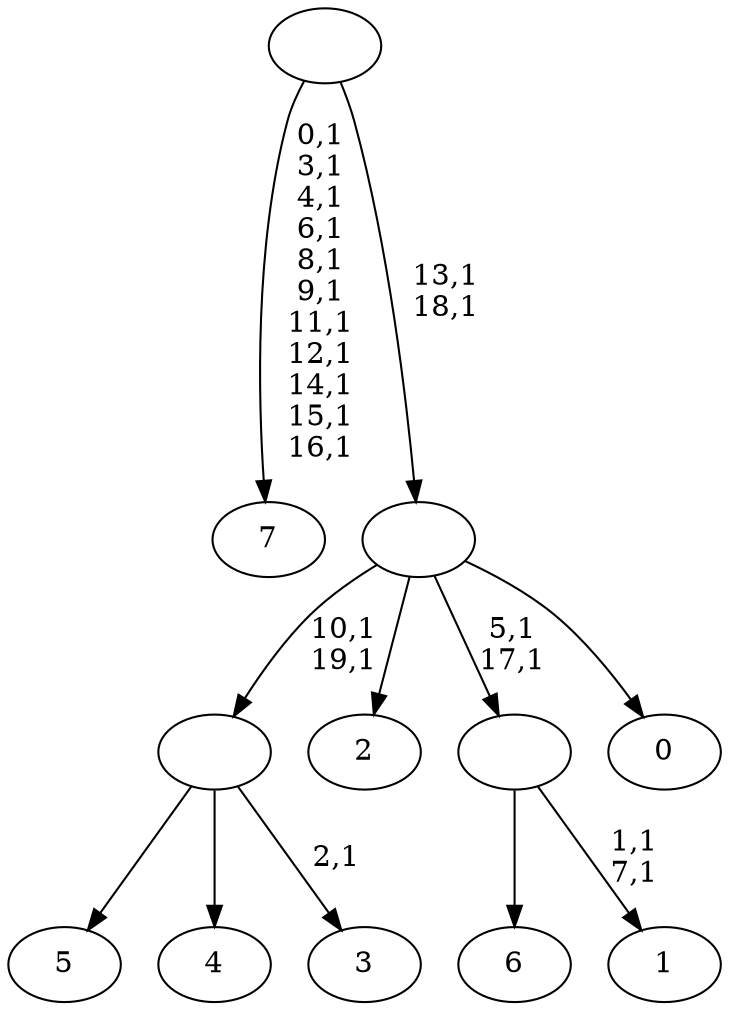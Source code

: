 digraph T {
	28 [label="7"]
	16 [label="6"]
	15 [label="5"]
	14 [label="4"]
	13 [label="3"]
	11 [label=""]
	9 [label="2"]
	8 [label="1"]
	5 [label=""]
	3 [label="0"]
	2 [label=""]
	0 [label=""]
	11 -> 13 [label="2,1"]
	11 -> 15 [label=""]
	11 -> 14 [label=""]
	5 -> 8 [label="1,1\n7,1"]
	5 -> 16 [label=""]
	2 -> 5 [label="5,1\n17,1"]
	2 -> 11 [label="10,1\n19,1"]
	2 -> 9 [label=""]
	2 -> 3 [label=""]
	0 -> 2 [label="13,1\n18,1"]
	0 -> 28 [label="0,1\n3,1\n4,1\n6,1\n8,1\n9,1\n11,1\n12,1\n14,1\n15,1\n16,1"]
}

